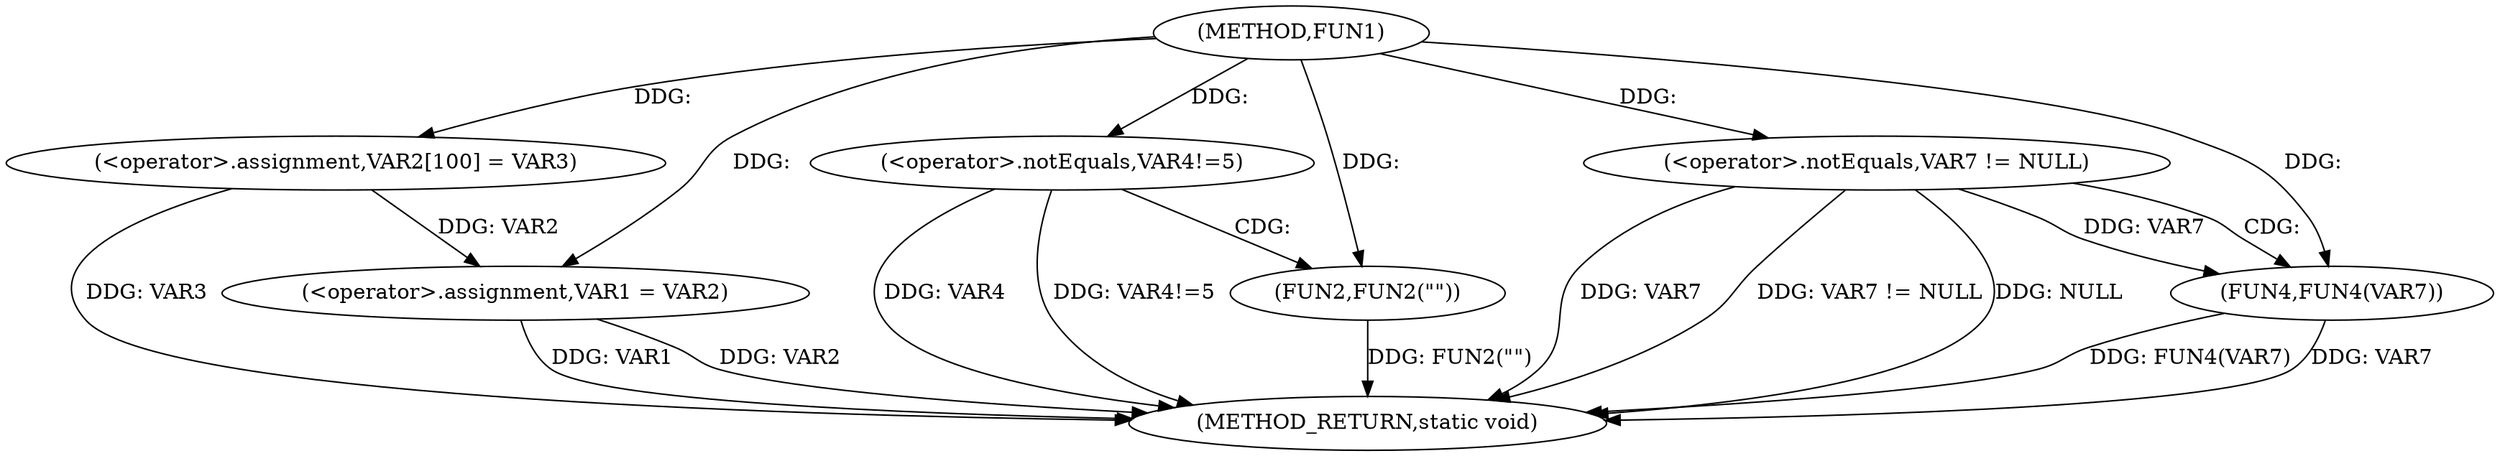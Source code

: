 digraph FUN1 {  
"1000100" [label = "(METHOD,FUN1)" ]
"1000128" [label = "(METHOD_RETURN,static void)" ]
"1000104" [label = "(<operator>.assignment,VAR2[100] = VAR3)" ]
"1000107" [label = "(<operator>.assignment,VAR1 = VAR2)" ]
"1000111" [label = "(<operator>.notEquals,VAR4!=5)" ]
"1000115" [label = "(FUN2,FUN2(\"\"))" ]
"1000122" [label = "(<operator>.notEquals,VAR7 != NULL)" ]
"1000126" [label = "(FUN4,FUN4(VAR7))" ]
  "1000126" -> "1000128"  [ label = "DDG: FUN4(VAR7)"] 
  "1000107" -> "1000128"  [ label = "DDG: VAR1"] 
  "1000122" -> "1000128"  [ label = "DDG: VAR7"] 
  "1000115" -> "1000128"  [ label = "DDG: FUN2(\"\")"] 
  "1000126" -> "1000128"  [ label = "DDG: VAR7"] 
  "1000111" -> "1000128"  [ label = "DDG: VAR4"] 
  "1000122" -> "1000128"  [ label = "DDG: VAR7 != NULL"] 
  "1000111" -> "1000128"  [ label = "DDG: VAR4!=5"] 
  "1000122" -> "1000128"  [ label = "DDG: NULL"] 
  "1000104" -> "1000128"  [ label = "DDG: VAR3"] 
  "1000107" -> "1000128"  [ label = "DDG: VAR2"] 
  "1000100" -> "1000104"  [ label = "DDG: "] 
  "1000104" -> "1000107"  [ label = "DDG: VAR2"] 
  "1000100" -> "1000107"  [ label = "DDG: "] 
  "1000100" -> "1000111"  [ label = "DDG: "] 
  "1000100" -> "1000115"  [ label = "DDG: "] 
  "1000100" -> "1000122"  [ label = "DDG: "] 
  "1000122" -> "1000126"  [ label = "DDG: VAR7"] 
  "1000100" -> "1000126"  [ label = "DDG: "] 
  "1000111" -> "1000115"  [ label = "CDG: "] 
  "1000122" -> "1000126"  [ label = "CDG: "] 
}
